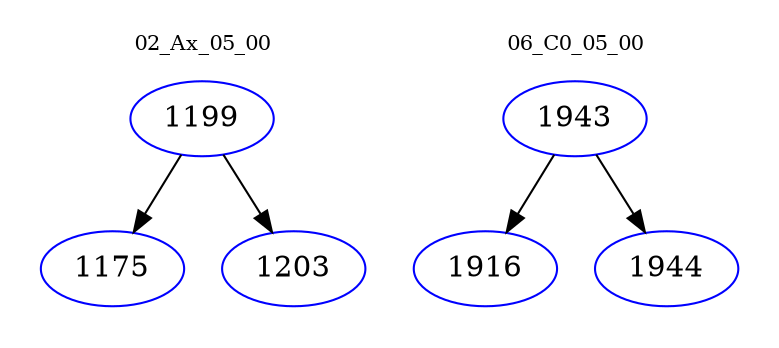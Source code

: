 digraph{
subgraph cluster_0 {
color = white
label = "02_Ax_05_00";
fontsize=10;
T0_1199 [label="1199", color="blue"]
T0_1199 -> T0_1175 [color="black"]
T0_1175 [label="1175", color="blue"]
T0_1199 -> T0_1203 [color="black"]
T0_1203 [label="1203", color="blue"]
}
subgraph cluster_1 {
color = white
label = "06_C0_05_00";
fontsize=10;
T1_1943 [label="1943", color="blue"]
T1_1943 -> T1_1916 [color="black"]
T1_1916 [label="1916", color="blue"]
T1_1943 -> T1_1944 [color="black"]
T1_1944 [label="1944", color="blue"]
}
}
